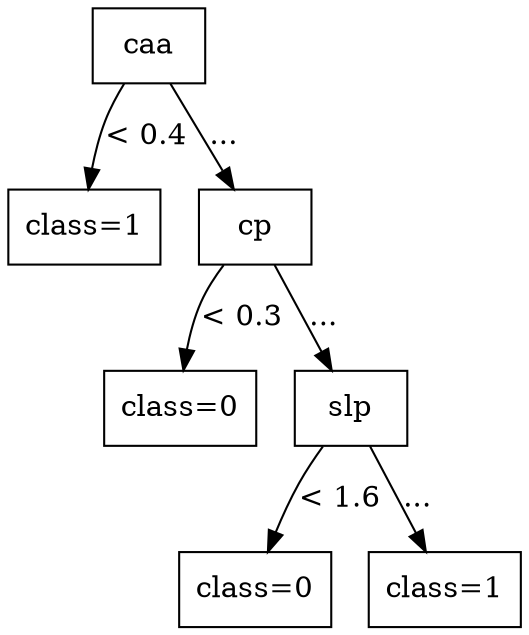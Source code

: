 digraph G {
node [shape=box];
node [style=filled, fillcolor=white];

0 [label="caa"];

1 [label="class=1"];
2 [label="cp"];

0 -> 1 [label="< 0.4"];
0 -> 2 [label="..."];

3 [label="class=0"];
4 [label="slp"];

2 -> 3 [label="< 0.3"];
2 -> 4 [label="..."];

5 [label="class=0"];
6 [label="class=1"];

4 -> 5 [label="< 1.6"];
4 -> 6 [label="..."];

}